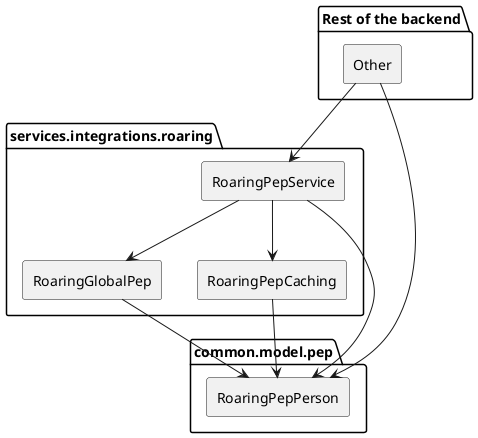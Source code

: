 @startuml Previous

skinparam componentStyle rectangle

package "common.model.pep" {
	[RoaringPepPerson] as Pep
}

package "Rest of the backend" {
	[Other]
}

package "services.integrations.roaring" {
	[RoaringPepCaching] as PepCaching
	[RoaringPepService] as PepService
	[RoaringGlobalPep]
}

Other --> PepService
Other --> Pep

PepCaching --> Pep
PepService --> Pep
PepService --> PepCaching
PepService --> RoaringGlobalPep

RoaringGlobalPep -> Pep

@enduml

